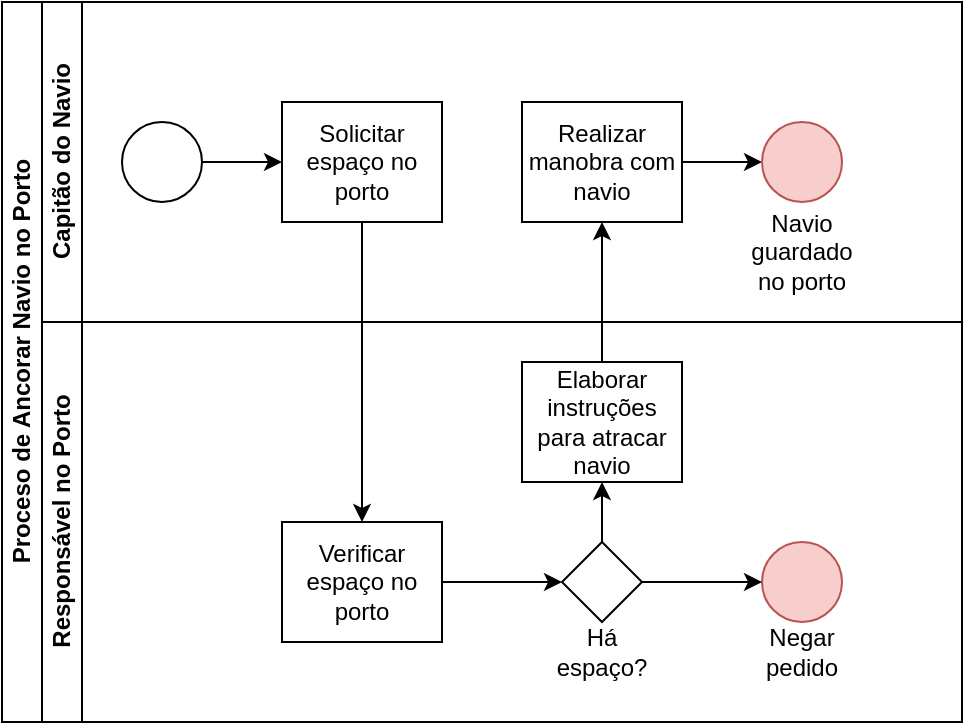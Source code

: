 <mxfile version="20.2.3" type="device"><diagram id="prtHgNgQTEPvFCAcTncT" name="Page-1"><mxGraphModel dx="1422" dy="865" grid="1" gridSize="10" guides="1" tooltips="1" connect="1" arrows="1" fold="1" page="1" pageScale="1" pageWidth="827" pageHeight="1169" math="0" shadow="0"><root><mxCell id="0"/><mxCell id="1" parent="0"/><mxCell id="dNxyNK7c78bLwvsdeMH5-19" value="Proceso de Ancorar Navio no Porto" style="swimlane;html=1;childLayout=stackLayout;resizeParent=1;resizeParentMax=0;horizontal=0;startSize=20;horizontalStack=0;" parent="1" vertex="1"><mxGeometry x="90" y="80" width="480" height="360" as="geometry"/></mxCell><mxCell id="dNxyNK7c78bLwvsdeMH5-20" value="Capitão do Navio" style="swimlane;html=1;startSize=20;horizontal=0;" parent="dNxyNK7c78bLwvsdeMH5-19" vertex="1"><mxGeometry x="20" width="460" height="160" as="geometry"/></mxCell><mxCell id="dNxyNK7c78bLwvsdeMH5-25" value="" style="edgeStyle=orthogonalEdgeStyle;rounded=0;orthogonalLoop=1;jettySize=auto;html=1;" parent="dNxyNK7c78bLwvsdeMH5-20" source="dNxyNK7c78bLwvsdeMH5-23" target="dNxyNK7c78bLwvsdeMH5-24" edge="1"><mxGeometry relative="1" as="geometry"/></mxCell><mxCell id="dNxyNK7c78bLwvsdeMH5-23" value="" style="ellipse;whiteSpace=wrap;html=1;" parent="dNxyNK7c78bLwvsdeMH5-20" vertex="1"><mxGeometry x="40" y="60" width="40" height="40" as="geometry"/></mxCell><mxCell id="dNxyNK7c78bLwvsdeMH5-24" value="Solicitar espaço no porto" style="rounded=0;whiteSpace=wrap;html=1;fontFamily=Helvetica;fontSize=12;fontColor=#000000;align=center;" parent="dNxyNK7c78bLwvsdeMH5-20" vertex="1"><mxGeometry x="120" y="50" width="80" height="60" as="geometry"/></mxCell><mxCell id="dNxyNK7c78bLwvsdeMH5-33" value="" style="edgeStyle=orthogonalEdgeStyle;rounded=0;orthogonalLoop=1;jettySize=auto;html=1;endArrow=classic;endFill=1;" parent="dNxyNK7c78bLwvsdeMH5-20" source="dNxyNK7c78bLwvsdeMH5-30" target="dNxyNK7c78bLwvsdeMH5-32" edge="1"><mxGeometry relative="1" as="geometry"/></mxCell><mxCell id="dNxyNK7c78bLwvsdeMH5-30" value="Realizar manobra com navio" style="rounded=0;whiteSpace=wrap;html=1;fontFamily=Helvetica;fontSize=12;fontColor=#000000;align=center;" parent="dNxyNK7c78bLwvsdeMH5-20" vertex="1"><mxGeometry x="240" y="50" width="80" height="60" as="geometry"/></mxCell><mxCell id="dNxyNK7c78bLwvsdeMH5-32" value="" style="ellipse;whiteSpace=wrap;html=1;fillColor=#f8cecc;strokeColor=#b85450;" parent="dNxyNK7c78bLwvsdeMH5-20" vertex="1"><mxGeometry x="360" y="60" width="40" height="40" as="geometry"/></mxCell><mxCell id="roa0rAZQ-YLdL1cENQSG-15" value="Navio guardado no porto" style="text;html=1;strokeColor=none;fillColor=none;align=center;verticalAlign=middle;whiteSpace=wrap;rounded=0;" parent="dNxyNK7c78bLwvsdeMH5-20" vertex="1"><mxGeometry x="350" y="110" width="60" height="30" as="geometry"/></mxCell><mxCell id="roa0rAZQ-YLdL1cENQSG-1" value="Responsável no Porto" style="swimlane;html=1;startSize=20;horizontal=0;" parent="dNxyNK7c78bLwvsdeMH5-19" vertex="1"><mxGeometry x="20" y="160" width="460" height="200" as="geometry"/></mxCell><mxCell id="roa0rAZQ-YLdL1cENQSG-2" value="" style="edgeStyle=orthogonalEdgeStyle;rounded=0;orthogonalLoop=1;jettySize=auto;html=1;endArrow=classic;endFill=1;" parent="roa0rAZQ-YLdL1cENQSG-1" source="roa0rAZQ-YLdL1cENQSG-3" target="roa0rAZQ-YLdL1cENQSG-4" edge="1"><mxGeometry relative="1" as="geometry"/></mxCell><mxCell id="roa0rAZQ-YLdL1cENQSG-3" value="Verificar espaço no porto" style="rounded=0;whiteSpace=wrap;html=1;fontFamily=Helvetica;fontSize=12;fontColor=#000000;align=center;" parent="roa0rAZQ-YLdL1cENQSG-1" vertex="1"><mxGeometry x="120" y="100" width="80" height="60" as="geometry"/></mxCell><mxCell id="roa0rAZQ-YLdL1cENQSG-4" value="" style="rhombus;whiteSpace=wrap;html=1;fontFamily=Helvetica;fontSize=12;fontColor=#000000;align=center;" parent="roa0rAZQ-YLdL1cENQSG-1" vertex="1"><mxGeometry x="260" y="110" width="40" height="40" as="geometry"/></mxCell><mxCell id="roa0rAZQ-YLdL1cENQSG-7" value="Há espaço?" style="text;html=1;strokeColor=none;fillColor=none;align=center;verticalAlign=middle;whiteSpace=wrap;rounded=0;" parent="roa0rAZQ-YLdL1cENQSG-1" vertex="1"><mxGeometry x="250" y="150" width="60" height="30" as="geometry"/></mxCell><mxCell id="roa0rAZQ-YLdL1cENQSG-10" value="" style="ellipse;whiteSpace=wrap;html=1;fillColor=#f8cecc;strokeColor=#b85450;" parent="roa0rAZQ-YLdL1cENQSG-1" vertex="1"><mxGeometry x="360" y="110" width="40" height="40" as="geometry"/></mxCell><mxCell id="roa0rAZQ-YLdL1cENQSG-8" style="edgeStyle=orthogonalEdgeStyle;rounded=0;orthogonalLoop=1;jettySize=auto;html=1;entryX=0;entryY=0.5;entryDx=0;entryDy=0;" parent="roa0rAZQ-YLdL1cENQSG-1" source="roa0rAZQ-YLdL1cENQSG-4" target="roa0rAZQ-YLdL1cENQSG-10" edge="1"><mxGeometry relative="1" as="geometry"><mxPoint x="350" y="130" as="targetPoint"/></mxGeometry></mxCell><mxCell id="roa0rAZQ-YLdL1cENQSG-11" value="Negar pedido" style="text;html=1;strokeColor=none;fillColor=none;align=center;verticalAlign=middle;whiteSpace=wrap;rounded=0;" parent="roa0rAZQ-YLdL1cENQSG-1" vertex="1"><mxGeometry x="350" y="150" width="60" height="30" as="geometry"/></mxCell><mxCell id="roa0rAZQ-YLdL1cENQSG-12" value="Elaborar instruções para atracar navio" style="rounded=0;whiteSpace=wrap;html=1;fontFamily=Helvetica;fontSize=12;fontColor=#000000;align=center;" parent="roa0rAZQ-YLdL1cENQSG-1" vertex="1"><mxGeometry x="240" y="20" width="80" height="60" as="geometry"/></mxCell><mxCell id="roa0rAZQ-YLdL1cENQSG-13" value="" style="endArrow=classic;html=1;rounded=0;exitX=0.5;exitY=0;exitDx=0;exitDy=0;entryX=0.5;entryY=1;entryDx=0;entryDy=0;" parent="roa0rAZQ-YLdL1cENQSG-1" source="roa0rAZQ-YLdL1cENQSG-4" target="roa0rAZQ-YLdL1cENQSG-12" edge="1"><mxGeometry width="50" height="50" relative="1" as="geometry"><mxPoint x="350" y="100" as="sourcePoint"/><mxPoint x="280" y="100.0" as="targetPoint"/></mxGeometry></mxCell><mxCell id="roa0rAZQ-YLdL1cENQSG-5" style="edgeStyle=orthogonalEdgeStyle;rounded=0;orthogonalLoop=1;jettySize=auto;html=1;entryX=0.5;entryY=0;entryDx=0;entryDy=0;" parent="dNxyNK7c78bLwvsdeMH5-19" source="dNxyNK7c78bLwvsdeMH5-24" target="roa0rAZQ-YLdL1cENQSG-3" edge="1"><mxGeometry relative="1" as="geometry"/></mxCell><mxCell id="dNxyNK7c78bLwvsdeMH5-35" style="edgeStyle=orthogonalEdgeStyle;rounded=0;orthogonalLoop=1;jettySize=auto;html=1;endArrow=classic;endFill=1;" parent="dNxyNK7c78bLwvsdeMH5-19" edge="1"><mxGeometry relative="1" as="geometry"><mxPoint x="300" y="350" as="sourcePoint"/><mxPoint x="300.034" y="350" as="targetPoint"/></mxGeometry></mxCell><mxCell id="roa0rAZQ-YLdL1cENQSG-14" style="edgeStyle=orthogonalEdgeStyle;rounded=0;orthogonalLoop=1;jettySize=auto;html=1;entryX=0.5;entryY=1;entryDx=0;entryDy=0;" parent="dNxyNK7c78bLwvsdeMH5-19" source="roa0rAZQ-YLdL1cENQSG-12" target="dNxyNK7c78bLwvsdeMH5-30" edge="1"><mxGeometry relative="1" as="geometry"/></mxCell></root></mxGraphModel></diagram></mxfile>
